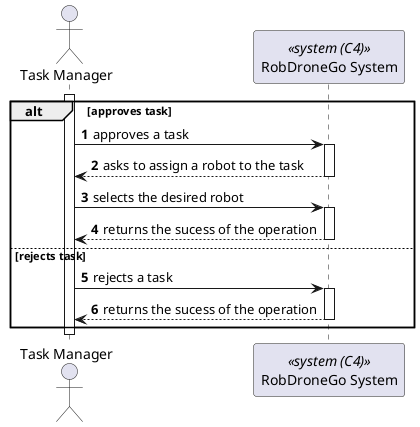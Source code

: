 @startuml process-view
autonumber

actor TM as "Task Manager"
participant SYS as "RobDroneGo System" <<system (C4)>>

activate TM

alt approves task
  TM -> SYS : approves a task
  activate SYS

  TM <-- SYS : asks to assign a robot to the task
  deactivate SYS

  TM -> SYS : selects the desired robot
  activate SYS

  TM <-- SYS : returns the sucess of the operation
  deactivate SYS

else rejects task
  TM -> SYS : rejects a task
  activate SYS

  TM <-- SYS : returns the sucess of the operation
  deactivate SYS
end

deactivate TM

@enduml
